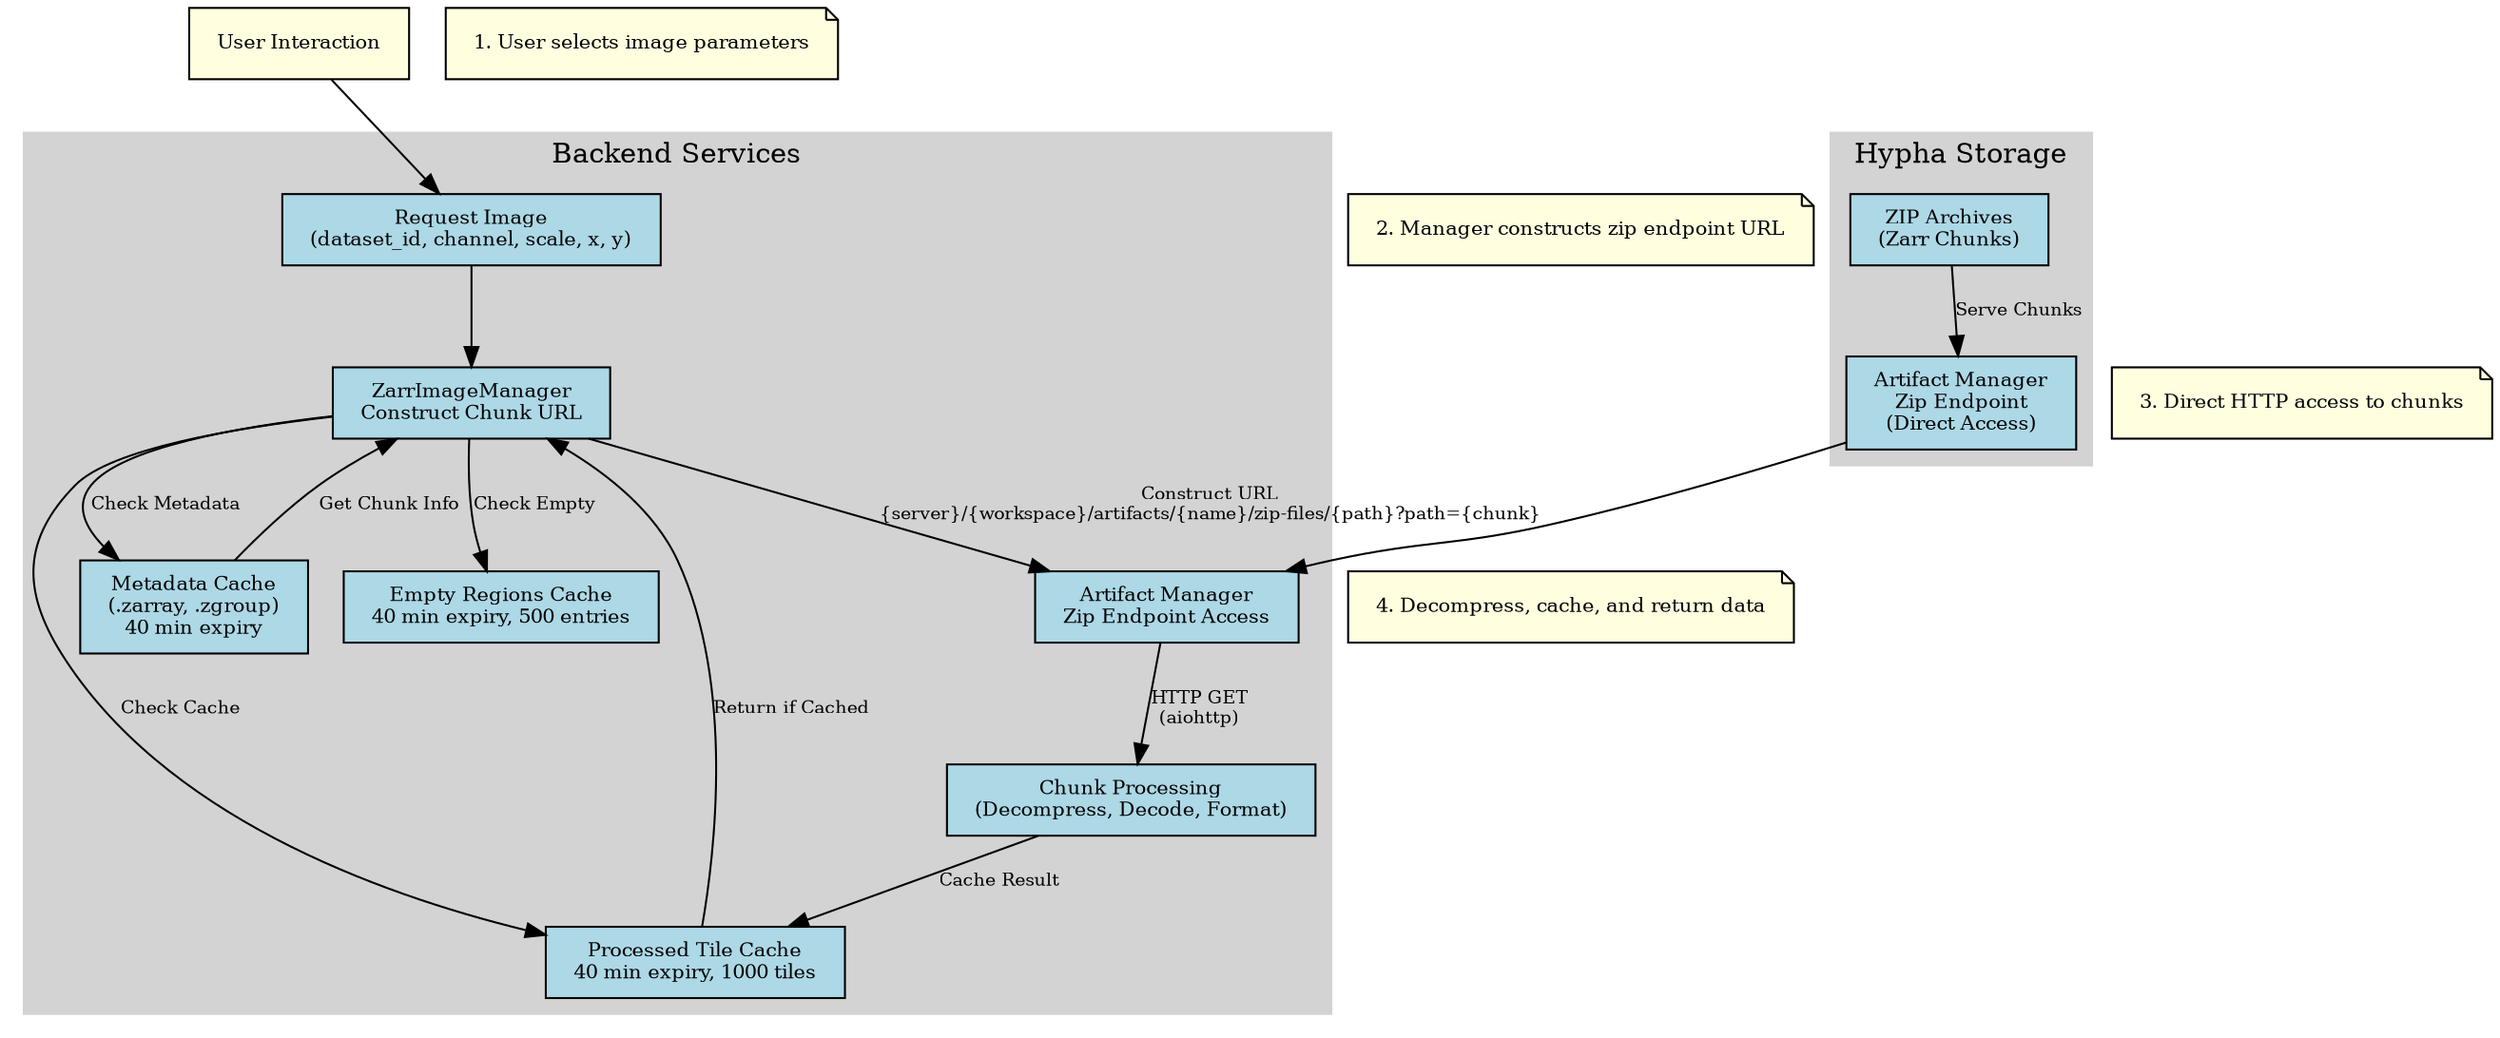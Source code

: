 digraph ZarrImageWorkflow {
    // Graph settings
    rankdir=TB;
    node [shape=box, style=filled, fillcolor=lightblue, fontsize=10, margin="0.2,0.1"];
    edge [fontsize=9];
    
    // User Interaction
    user [label="User Interaction", fillcolor=lightyellow];
    request_image [label="Request Image\n(dataset_id, channel, scale, x, y)"];
    user -> request_image;
    
    // Backend Services
    subgraph cluster_backend {
        label="Backend Services";
        style=filled;
        color=lightgrey;
        
        zarr_manager [label="ZarrImageManager\nConstruct Chunk URL"];
        artifact_manager [label="Artifact Manager\nZip Endpoint Access"];
        metadata_cache [label="Metadata Cache\n(.zarray, .zgroup)\n40 min expiry"];
        tile_cache [label="Processed Tile Cache\n40 min expiry, 1000 tiles"];
        empty_regions_cache [label="Empty Regions Cache\n40 min expiry, 500 entries"];
        chunk_processing [label="Chunk Processing\n(Decompress, Decode, Format)"];
        
        request_image -> zarr_manager;
        zarr_manager -> metadata_cache [label="Check Metadata"];
        metadata_cache -> zarr_manager [label="Get Chunk Info"];
        zarr_manager -> tile_cache [label="Check Cache"];
        tile_cache -> zarr_manager [label="Return if Cached"];
        zarr_manager -> empty_regions_cache [label="Check Empty"];
        zarr_manager -> artifact_manager [label="Construct URL\n{server}/{workspace}/artifacts/{name}/zip-files/{path}?path={chunk}"];
        artifact_manager -> chunk_processing [label="HTTP GET\n(aiohttp)"];
        chunk_processing -> tile_cache [label="Cache Result"];
    }
    
    // Storage Backend
    subgraph cluster_storage {
        label="Hypha Storage";
        style=filled;
        color=lightgrey;
        
        zip_archives [label="ZIP Archives\n(Zarr Chunks)"];
        zip_endpoint [label="Artifact Manager\nZip Endpoint\n(Direct Access)"];
        
        zip_archives -> zip_endpoint [label="Serve Chunks"];
        zip_endpoint -> artifact_manager;
    }
    
    // Data Flow Explanation
    data_flow1 [shape=note, fillcolor=lightyellow, label="1. User selects image parameters"];
    data_flow2 [shape=note, fillcolor=lightyellow, label="2. Manager constructs zip endpoint URL"];
    data_flow3 [shape=note, fillcolor=lightyellow, label="3. Direct HTTP access to chunks"];
    data_flow4 [shape=note, fillcolor=lightyellow, label="4. Decompress, cache, and return data"];
    
    data_flow1 -> request_image [style=invis];
    data_flow2 -> zarr_manager [style=invis];
    data_flow3 -> artifact_manager [style=invis];
    data_flow4 -> chunk_processing [style=invis];
}